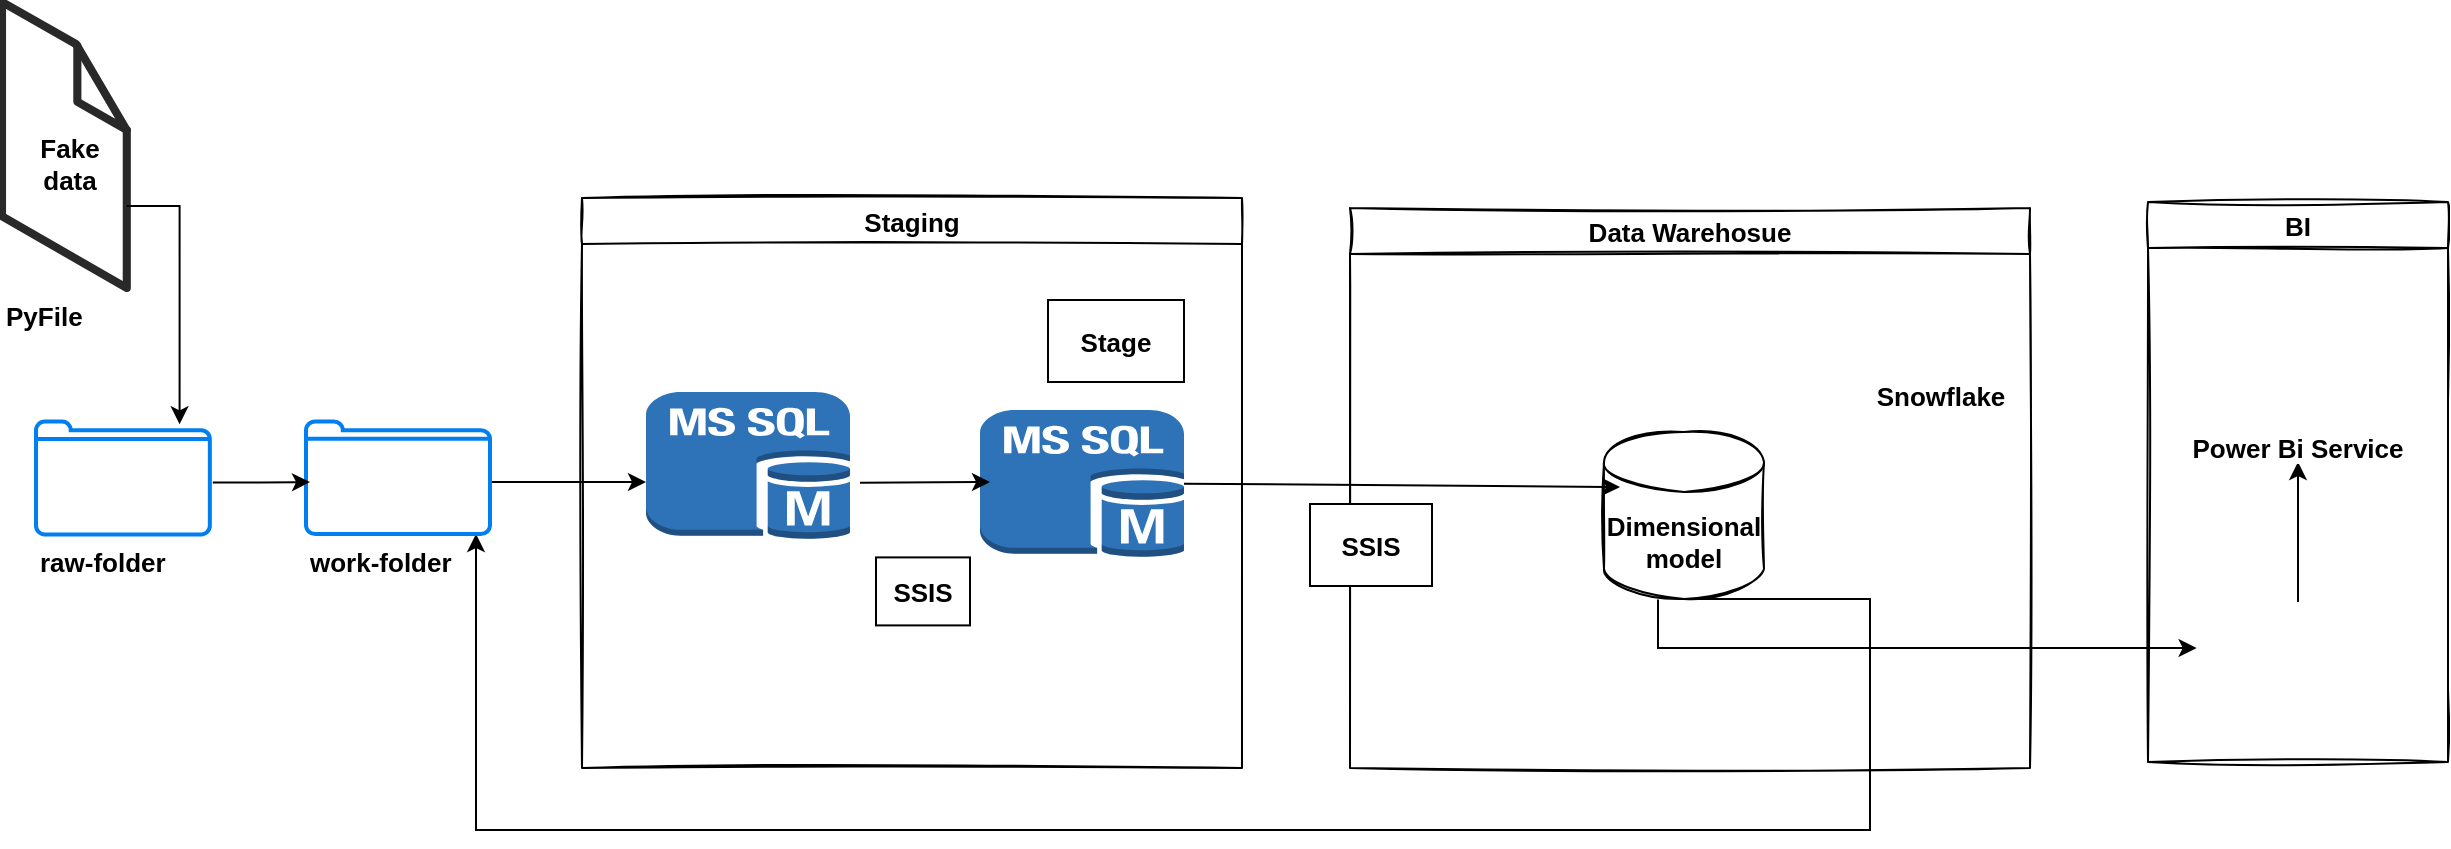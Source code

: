 <mxfile version="14.9.5" type="device" pages="2"><diagram id="dENaz6ImrjyekTZDpWiP" name="data-pipeline"><mxGraphModel dx="1422" dy="762" grid="0" gridSize="10" guides="1" tooltips="1" connect="1" arrows="1" fold="1" page="0" pageScale="1" pageWidth="850" pageHeight="1100" math="0" shadow="0"><root><mxCell id="0"/><mxCell id="1" parent="0"/><mxCell id="Mzzxjy7jzF-vHw1KmqbQ-9" value="Staging" style="swimlane;rounded=0;glass=0;sketch=1;fontSize=13;" parent="1" vertex="1"><mxGeometry x="429" y="278" width="330" height="285" as="geometry"/></mxCell><mxCell id="Mzzxjy7jzF-vHw1KmqbQ-3" value="" style="outlineConnect=0;dashed=0;verticalLabelPosition=bottom;verticalAlign=top;align=center;html=1;shape=mxgraph.aws3.ms_sql_instance;fillColor=#2E73B8;gradientColor=none;" parent="Mzzxjy7jzF-vHw1KmqbQ-9" vertex="1"><mxGeometry x="32" y="97" width="102" height="73.7" as="geometry"/></mxCell><mxCell id="2TSU9g-TqxIvocp4-xEY-1" value="" style="outlineConnect=0;dashed=0;verticalLabelPosition=bottom;verticalAlign=top;align=center;html=1;shape=mxgraph.aws3.ms_sql_instance;fillColor=#2E73B8;gradientColor=none;" parent="Mzzxjy7jzF-vHw1KmqbQ-9" vertex="1"><mxGeometry x="199" y="106" width="102" height="73.7" as="geometry"/></mxCell><mxCell id="2TSU9g-TqxIvocp4-xEY-3" value="Stage" style="rounded=0;whiteSpace=wrap;html=1;fontSize=13;fontStyle=1" parent="Mzzxjy7jzF-vHw1KmqbQ-9" vertex="1"><mxGeometry x="233" y="51" width="68" height="41" as="geometry"/></mxCell><mxCell id="PzhzmPESxFezaoahxB4v-3" value="" style="endArrow=classic;html=1;" parent="Mzzxjy7jzF-vHw1KmqbQ-9" edge="1"><mxGeometry width="50" height="50" relative="1" as="geometry"><mxPoint x="139" y="142.35" as="sourcePoint"/><mxPoint x="204" y="142" as="targetPoint"/></mxGeometry></mxCell><mxCell id="PzhzmPESxFezaoahxB4v-5" value="SSIS" style="rounded=0;whiteSpace=wrap;html=1;fontSize=13;fontStyle=1" parent="Mzzxjy7jzF-vHw1KmqbQ-9" vertex="1"><mxGeometry x="147" y="179.7" width="47" height="34" as="geometry"/></mxCell><mxCell id="_Gk4IE1_l70vvHgD0pDw-3" style="edgeStyle=orthogonalEdgeStyle;rounded=0;orthogonalLoop=1;jettySize=auto;html=1;" parent="Mzzxjy7jzF-vHw1KmqbQ-9" edge="1" source="tfc18NWlPA2VXbHolN9N-1"><mxGeometry relative="1" as="geometry"><mxPoint x="-14" y="142" as="sourcePoint"/><mxPoint x="32" y="142" as="targetPoint"/><Array as="points"><mxPoint x="-27" y="142"/><mxPoint x="-27" y="142"/></Array></mxGeometry></mxCell><mxCell id="Mzzxjy7jzF-vHw1KmqbQ-28" style="edgeStyle=orthogonalEdgeStyle;rounded=0;orthogonalLoop=1;jettySize=auto;html=1;entryX=0;entryY=0.5;entryDx=0;entryDy=0;" parent="1" source="Mzzxjy7jzF-vHw1KmqbQ-42" target="Mzzxjy7jzF-vHw1KmqbQ-27" edge="1"><mxGeometry relative="1" as="geometry"><Array as="points"><mxPoint x="967" y="503"/></Array><mxPoint x="1060" y="500" as="targetPoint"/></mxGeometry></mxCell><mxCell id="Mzzxjy7jzF-vHw1KmqbQ-11" value="Data Warehosue" style="swimlane;rounded=0;glass=0;sketch=1;fontSize=13;" parent="1" vertex="1"><mxGeometry x="813" y="283" width="340" height="280" as="geometry"/></mxCell><mxCell id="Mzzxjy7jzF-vHw1KmqbQ-12" value="Snowflake" style="shape=image;html=1;verticalAlign=top;verticalLabelPosition=bottom;labelBackgroundColor=#ffffff;imageAspect=0;aspect=fixed;image=https://cdn2.iconfinder.com/data/icons/free-color-outline-christmas/24/christmas-snow-snowflake-weather-winter-128.png;rounded=0;glass=0;sketch=1;fontStyle=1;fontSize=13;" parent="Mzzxjy7jzF-vHw1KmqbQ-11" vertex="1"><mxGeometry x="270" y="30" width="50" height="50" as="geometry"/></mxCell><mxCell id="Mzzxjy7jzF-vHw1KmqbQ-42" value="Dimensional model" style="shape=cylinder3;whiteSpace=wrap;html=1;boundedLbl=1;backgroundOutline=1;size=15;rounded=0;glass=0;sketch=1;fontSize=13;fontStyle=1" parent="Mzzxjy7jzF-vHw1KmqbQ-11" vertex="1"><mxGeometry x="127" y="112" width="80" height="83.5" as="geometry"/></mxCell><mxCell id="2TSU9g-TqxIvocp4-xEY-2" value="" style="endArrow=classic;html=1;exitX=1;exitY=0.5;exitDx=0;exitDy=0;exitPerimeter=0;" parent="Mzzxjy7jzF-vHw1KmqbQ-11" edge="1" source="2TSU9g-TqxIvocp4-xEY-1"><mxGeometry width="50" height="50" relative="1" as="geometry"><mxPoint x="38" y="139.5" as="sourcePoint"/><mxPoint x="135" y="139.5" as="targetPoint"/></mxGeometry></mxCell><mxCell id="Mzzxjy7jzF-vHw1KmqbQ-44" value="BI" style="swimlane;rounded=0;glass=0;sketch=1;fontSize=13;fontStyle=1" parent="1" vertex="1"><mxGeometry x="1212" y="280" width="150" height="280" as="geometry"/></mxCell><mxCell id="Mzzxjy7jzF-vHw1KmqbQ-47" style="edgeStyle=orthogonalEdgeStyle;rounded=0;orthogonalLoop=1;jettySize=auto;html=1;" parent="Mzzxjy7jzF-vHw1KmqbQ-44" source="Mzzxjy7jzF-vHw1KmqbQ-27" edge="1"><mxGeometry relative="1" as="geometry"><mxPoint x="75" y="130" as="targetPoint"/><Array as="points"><mxPoint x="75" y="140"/><mxPoint x="75" y="140"/></Array></mxGeometry></mxCell><mxCell id="Mzzxjy7jzF-vHw1KmqbQ-27" value="" style="shape=image;verticalLabelPosition=bottom;labelBackgroundColor=#ffffff;verticalAlign=top;aspect=fixed;imageAspect=0;image=https://sereviso.com/wp-content/uploads/2018/06/power-bi-1.jpg;fontSize=13;fontStyle=1" parent="Mzzxjy7jzF-vHw1KmqbQ-44" vertex="1"><mxGeometry x="24.31" y="200" width="106.79" height="46" as="geometry"/></mxCell><mxCell id="Mzzxjy7jzF-vHw1KmqbQ-46" value="Power Bi Service" style="shape=image;verticalLabelPosition=bottom;labelBackgroundColor=#ffffff;verticalAlign=top;aspect=fixed;imageAspect=0;image=https://images.squarespace-cdn.com/content/v1/5dabbab8b6c1842bf803ac3c/1603849332264-DI52L7YIL0VXX3YOS6BF/power_bi_service.png;fontStyle=1;fontSize=13;" parent="Mzzxjy7jzF-vHw1KmqbQ-44" vertex="1"><mxGeometry x="24.31" y="50" width="101.38" height="59" as="geometry"/></mxCell><mxCell id="Mzzxjy7jzF-vHw1KmqbQ-48" style="edgeStyle=orthogonalEdgeStyle;rounded=0;orthogonalLoop=1;jettySize=auto;html=1;exitX=0.5;exitY=1;exitDx=0;exitDy=0;exitPerimeter=0;" parent="1" source="Mzzxjy7jzF-vHw1KmqbQ-42" target="tfc18NWlPA2VXbHolN9N-1" edge="1"><mxGeometry relative="1" as="geometry"><Array as="points"><mxPoint x="1073" y="594"/><mxPoint x="376" y="594"/></Array><mxPoint x="375" y="459" as="targetPoint"/></mxGeometry></mxCell><mxCell id="_Gk4IE1_l70vvHgD0pDw-6" value="PyFile" style="verticalLabelPosition=bottom;html=1;verticalAlign=top;strokeWidth=1;align=left;outlineConnect=0;dashed=0;outlineConnect=0;shape=mxgraph.aws3d.file;aspect=fixed;strokeColor=#292929;fontSize=13;fontStyle=1" parent="1" vertex="1"><mxGeometry x="139" y="180" width="62.39" height="143" as="geometry"/></mxCell><mxCell id="_Gk4IE1_l70vvHgD0pDw-8" value="Fake data" style="text;html=1;strokeColor=none;fillColor=none;align=center;verticalAlign=middle;whiteSpace=wrap;rounded=0;fontSize=13;fontStyle=1" parent="1" vertex="1"><mxGeometry x="153" y="251" width="40" height="20" as="geometry"/></mxCell><mxCell id="tfc18NWlPA2VXbHolN9N-1" value="work-folder" style="html=1;verticalLabelPosition=bottom;align=left;labelBackgroundColor=#ffffff;verticalAlign=top;strokeWidth=2;strokeColor=#0080F0;shadow=0;dashed=0;shape=mxgraph.ios7.icons.folder;fontSize=13;fontStyle=1" parent="1" vertex="1"><mxGeometry x="291" y="389.75" width="92" height="56.25" as="geometry"/></mxCell><mxCell id="LJcnorPxfOHYI43vEVRr-1" value="raw-folder" style="html=1;verticalLabelPosition=bottom;align=left;labelBackgroundColor=#ffffff;verticalAlign=top;strokeWidth=2;strokeColor=#0080F0;shadow=0;dashed=0;shape=mxgraph.ios7.icons.folder;fontSize=13;fontStyle=1" parent="1" vertex="1"><mxGeometry x="156" y="389.75" width="86.92" height="56.5" as="geometry"/></mxCell><mxCell id="LJcnorPxfOHYI43vEVRr-2" style="edgeStyle=orthogonalEdgeStyle;rounded=0;orthogonalLoop=1;jettySize=auto;html=1;exitX=1.017;exitY=0.54;exitDx=0;exitDy=0;exitPerimeter=0;" parent="1" source="LJcnorPxfOHYI43vEVRr-1" edge="1"><mxGeometry relative="1" as="geometry"><mxPoint x="566" y="133" as="sourcePoint"/><mxPoint x="293" y="420" as="targetPoint"/></mxGeometry></mxCell><mxCell id="LJcnorPxfOHYI43vEVRr-4" style="edgeStyle=orthogonalEdgeStyle;rounded=0;orthogonalLoop=1;jettySize=auto;html=1;entryX=0.826;entryY=0.025;entryDx=0;entryDy=0;entryPerimeter=0;" parent="1" source="_Gk4IE1_l70vvHgD0pDw-6" target="LJcnorPxfOHYI43vEVRr-1" edge="1"><mxGeometry relative="1" as="geometry"><mxPoint x="322" y="174" as="sourcePoint"/><mxPoint x="370.602" y="173.74" as="targetPoint"/><Array as="points"><mxPoint x="228" y="282"/></Array></mxGeometry></mxCell><mxCell id="PzhzmPESxFezaoahxB4v-6" value="SSIS" style="rounded=0;whiteSpace=wrap;html=1;fontSize=13;fontStyle=1" parent="1" vertex="1"><mxGeometry x="793" y="431" width="61" height="41" as="geometry"/></mxCell></root></mxGraphModel></diagram><diagram id="1Oy2b3UEj91rFwWN2j8O" name="data-state"><mxGraphModel dx="1422" dy="762" grid="1" gridSize="10" guides="1" tooltips="1" connect="1" arrows="1" fold="1" page="1" pageScale="1" pageWidth="850" pageHeight="1100" math="0" shadow="0"><root><mxCell id="JjxYdN48UUtYLLZxswHN-0"/><mxCell id="JjxYdN48UUtYLLZxswHN-1" parent="JjxYdN48UUtYLLZxswHN-0"/><mxCell id="MCWnTl7VxA7wRKekG7yr-2" value="working-folder" style="html=1;verticalLabelPosition=bottom;align=center;labelBackgroundColor=#ffffff;verticalAlign=top;strokeWidth=2;strokeColor=#0080F0;shadow=0;dashed=0;shape=mxgraph.ios7.icons.folder;" parent="JjxYdN48UUtYLLZxswHN-1" vertex="1"><mxGeometry x="120" y="384.5" width="30" height="19.5" as="geometry"/></mxCell><mxCell id="MCWnTl7VxA7wRKekG7yr-3" value="" style="outlineConnect=0;dashed=0;verticalLabelPosition=bottom;verticalAlign=top;align=center;html=1;shape=mxgraph.aws3.ms_sql_instance;fillColor=#2E73B8;gradientColor=none;" parent="JjxYdN48UUtYLLZxswHN-1" vertex="1"><mxGeometry x="270" y="320" width="60" height="64.5" as="geometry"/></mxCell><mxCell id="MCWnTl7VxA7wRKekG7yr-6" value="collect" style="swimlane;rounded=0;glass=0;sketch=1;" parent="JjxYdN48UUtYLLZxswHN-1" vertex="1"><mxGeometry x="50" y="240" width="200" height="270" as="geometry"/></mxCell><mxCell id="MCWnTl7VxA7wRKekG7yr-7" value="process" style="swimlane;rounded=0;glass=0;sketch=1;" parent="JjxYdN48UUtYLLZxswHN-1" vertex="1"><mxGeometry x="270" y="240" width="200" height="270" as="geometry"/></mxCell><mxCell id="MCWnTl7VxA7wRKekG7yr-10" value="" style="outlineConnect=0;dashed=0;verticalLabelPosition=bottom;verticalAlign=top;align=center;html=1;shape=mxgraph.aws3.ms_sql_instance;fillColor=#2E73B8;gradientColor=none;" parent="MCWnTl7VxA7wRKekG7yr-7" vertex="1"><mxGeometry x="60" y="144.5" width="60" height="64.5" as="geometry"/></mxCell><mxCell id="MCWnTl7VxA7wRKekG7yr-8" value="store" style="swimlane;rounded=0;glass=0;sketch=1;" parent="JjxYdN48UUtYLLZxswHN-1" vertex="1"><mxGeometry x="510" y="240" width="200" height="270" as="geometry"/></mxCell><mxCell id="MCWnTl7VxA7wRKekG7yr-9" value="serve" style="swimlane;rounded=0;glass=0;sketch=1;" parent="JjxYdN48UUtYLLZxswHN-1" vertex="1"><mxGeometry x="730" y="241.5" width="200" height="268.5" as="geometry"/></mxCell></root></mxGraphModel></diagram></mxfile>